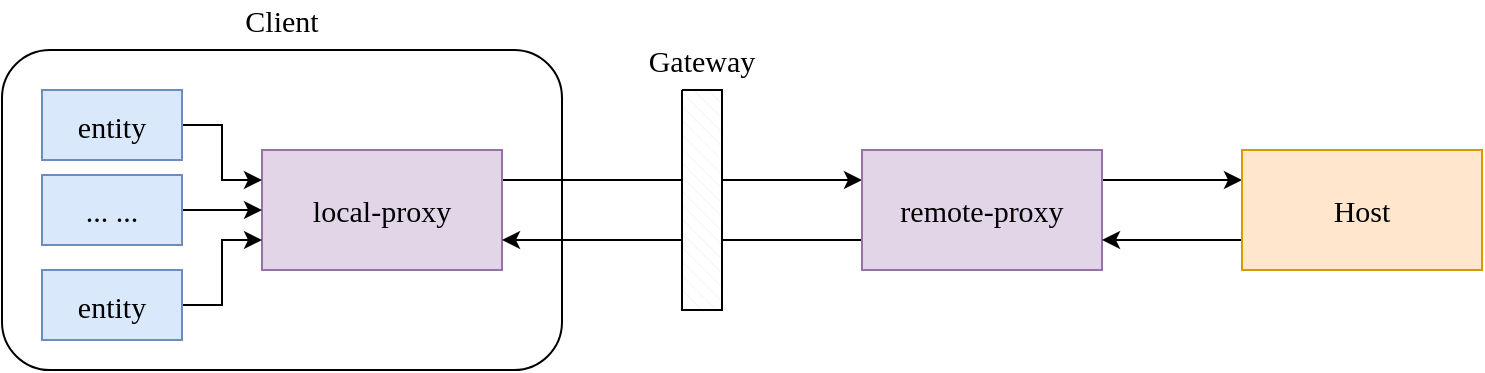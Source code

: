 <mxfile version="14.1.5" type="device"><diagram id="vvwYHW2MbF0vIbWxAk1t" name="Page-1"><mxGraphModel dx="1425" dy="841" grid="1" gridSize="10" guides="1" tooltips="1" connect="1" arrows="1" fold="1" page="0" pageScale="1" pageWidth="850" pageHeight="1100" math="0" shadow="0"><root><mxCell id="0"/><mxCell id="1" parent="0"/><mxCell id="6uS8axCjlnNePy-VvI5X-8" value="" style="rounded=1;whiteSpace=wrap;html=1;fontFamily=Source Han Serif;fontSize=15;container=0;" vertex="1" parent="1"><mxGeometry x="240" y="335" width="280" height="160" as="geometry"/></mxCell><mxCell id="6uS8axCjlnNePy-VvI5X-13" style="edgeStyle=orthogonalEdgeStyle;rounded=0;orthogonalLoop=1;jettySize=auto;html=1;exitX=1;exitY=0.25;exitDx=0;exitDy=0;entryX=0;entryY=0.25;entryDx=0;entryDy=0;fontFamily=Source Han Serif;fontSize=15;" edge="1" parent="1" source="6uS8axCjlnNePy-VvI5X-1" target="6uS8axCjlnNePy-VvI5X-2"><mxGeometry relative="1" as="geometry"/></mxCell><mxCell id="6uS8axCjlnNePy-VvI5X-1" value="local-proxy" style="rounded=0;whiteSpace=wrap;html=1;fontFamily=Source Han Serif;fontSize=15;fillColor=#e1d5e7;strokeColor=#9673a6;" vertex="1" parent="1"><mxGeometry x="370" y="385" width="120" height="60" as="geometry"/></mxCell><mxCell id="6uS8axCjlnNePy-VvI5X-14" style="edgeStyle=orthogonalEdgeStyle;rounded=0;orthogonalLoop=1;jettySize=auto;html=1;exitX=1;exitY=0.25;exitDx=0;exitDy=0;entryX=0;entryY=0.25;entryDx=0;entryDy=0;fontFamily=Source Han Serif;fontSize=15;" edge="1" parent="1" source="6uS8axCjlnNePy-VvI5X-2" target="6uS8axCjlnNePy-VvI5X-3"><mxGeometry relative="1" as="geometry"/></mxCell><mxCell id="6uS8axCjlnNePy-VvI5X-16" style="edgeStyle=orthogonalEdgeStyle;rounded=0;orthogonalLoop=1;jettySize=auto;html=1;exitX=0;exitY=0.75;exitDx=0;exitDy=0;entryX=1;entryY=0.75;entryDx=0;entryDy=0;fontFamily=Source Han Serif;fontSize=15;" edge="1" parent="1" source="6uS8axCjlnNePy-VvI5X-2" target="6uS8axCjlnNePy-VvI5X-1"><mxGeometry relative="1" as="geometry"/></mxCell><mxCell id="6uS8axCjlnNePy-VvI5X-2" value="remote-proxy" style="rounded=0;whiteSpace=wrap;html=1;fontFamily=Source Han Serif;fontSize=15;fillColor=#e1d5e7;strokeColor=#9673a6;" vertex="1" parent="1"><mxGeometry x="670" y="385" width="120" height="60" as="geometry"/></mxCell><mxCell id="6uS8axCjlnNePy-VvI5X-15" style="edgeStyle=orthogonalEdgeStyle;rounded=0;orthogonalLoop=1;jettySize=auto;html=1;exitX=0;exitY=0.75;exitDx=0;exitDy=0;entryX=1;entryY=0.75;entryDx=0;entryDy=0;fontFamily=Source Han Serif;fontSize=15;" edge="1" parent="1" source="6uS8axCjlnNePy-VvI5X-3" target="6uS8axCjlnNePy-VvI5X-2"><mxGeometry relative="1" as="geometry"/></mxCell><mxCell id="6uS8axCjlnNePy-VvI5X-3" value="Host" style="rounded=0;whiteSpace=wrap;html=1;fontFamily=Source Han Serif;fontSize=15;fillColor=#ffe6cc;strokeColor=#d79b00;" vertex="1" parent="1"><mxGeometry x="860" y="385" width="120" height="60" as="geometry"/></mxCell><mxCell id="6uS8axCjlnNePy-VvI5X-19" value="" style="verticalLabelPosition=bottom;verticalAlign=top;html=1;shape=mxgraph.basic.patternFillRect;fillStyle=diagRev;step=5;fillStrokeWidth=0.2;fillStrokeColor=#dddddd;fontFamily=Source Han Serif;fontSize=15;" vertex="1" parent="1"><mxGeometry x="580" y="355" width="20" height="110" as="geometry"/></mxCell><mxCell id="6uS8axCjlnNePy-VvI5X-25" style="edgeStyle=orthogonalEdgeStyle;rounded=0;orthogonalLoop=1;jettySize=auto;html=1;exitX=1;exitY=0.5;exitDx=0;exitDy=0;entryX=0;entryY=0.25;entryDx=0;entryDy=0;fontFamily=Source Han Serif;fontSize=15;" edge="1" parent="1" source="6uS8axCjlnNePy-VvI5X-5" target="6uS8axCjlnNePy-VvI5X-1"><mxGeometry relative="1" as="geometry"/></mxCell><mxCell id="6uS8axCjlnNePy-VvI5X-5" value="entity" style="rounded=0;whiteSpace=wrap;html=1;fontFamily=Source Han Serif;fontSize=15;container=0;fillColor=#dae8fc;strokeColor=#6c8ebf;" vertex="1" parent="1"><mxGeometry x="260" y="355" width="70" height="35" as="geometry"/></mxCell><mxCell id="6uS8axCjlnNePy-VvI5X-27" style="edgeStyle=orthogonalEdgeStyle;rounded=0;orthogonalLoop=1;jettySize=auto;html=1;entryX=0;entryY=0.75;entryDx=0;entryDy=0;fontFamily=Source Han Serif;fontSize=15;" edge="1" parent="1" source="6uS8axCjlnNePy-VvI5X-6" target="6uS8axCjlnNePy-VvI5X-1"><mxGeometry relative="1" as="geometry"/></mxCell><mxCell id="6uS8axCjlnNePy-VvI5X-6" value="entity" style="rounded=0;whiteSpace=wrap;html=1;fontFamily=Source Han Serif;fontSize=15;container=0;fillColor=#dae8fc;strokeColor=#6c8ebf;" vertex="1" parent="1"><mxGeometry x="260" y="445" width="70" height="35" as="geometry"/></mxCell><mxCell id="6uS8axCjlnNePy-VvI5X-26" style="edgeStyle=orthogonalEdgeStyle;rounded=0;orthogonalLoop=1;jettySize=auto;html=1;entryX=0;entryY=0.5;entryDx=0;entryDy=0;fontFamily=Source Han Serif;fontSize=15;" edge="1" parent="1" source="6uS8axCjlnNePy-VvI5X-7" target="6uS8axCjlnNePy-VvI5X-1"><mxGeometry relative="1" as="geometry"/></mxCell><mxCell id="6uS8axCjlnNePy-VvI5X-7" value="... ..." style="rounded=0;whiteSpace=wrap;html=1;fontFamily=Source Han Serif;fontSize=15;container=0;fillColor=#dae8fc;strokeColor=#6c8ebf;" vertex="1" parent="1"><mxGeometry x="260" y="397.5" width="70" height="35" as="geometry"/></mxCell><mxCell id="6uS8axCjlnNePy-VvI5X-21" value="Client" style="text;html=1;strokeColor=none;fillColor=none;align=center;verticalAlign=middle;whiteSpace=wrap;rounded=0;fontFamily=Source Han Serif;fontSize=15;" vertex="1" parent="1"><mxGeometry x="340" y="310" width="80" height="20" as="geometry"/></mxCell><mxCell id="6uS8axCjlnNePy-VvI5X-22" value="Gateway" style="text;html=1;strokeColor=none;fillColor=none;align=center;verticalAlign=middle;whiteSpace=wrap;rounded=0;fontFamily=Source Han Serif;fontSize=15;" vertex="1" parent="1"><mxGeometry x="550" y="330" width="80" height="20" as="geometry"/></mxCell></root></mxGraphModel></diagram></mxfile>